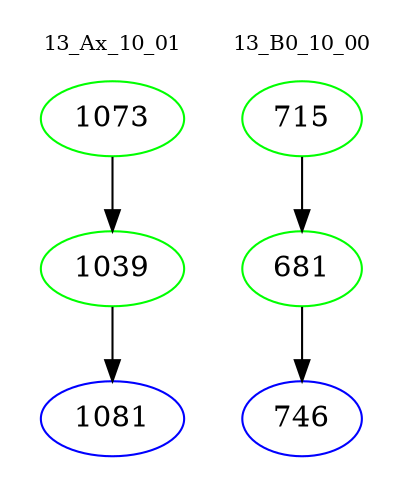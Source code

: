 digraph{
subgraph cluster_0 {
color = white
label = "13_Ax_10_01";
fontsize=10;
T0_1073 [label="1073", color="green"]
T0_1073 -> T0_1039 [color="black"]
T0_1039 [label="1039", color="green"]
T0_1039 -> T0_1081 [color="black"]
T0_1081 [label="1081", color="blue"]
}
subgraph cluster_1 {
color = white
label = "13_B0_10_00";
fontsize=10;
T1_715 [label="715", color="green"]
T1_715 -> T1_681 [color="black"]
T1_681 [label="681", color="green"]
T1_681 -> T1_746 [color="black"]
T1_746 [label="746", color="blue"]
}
}

